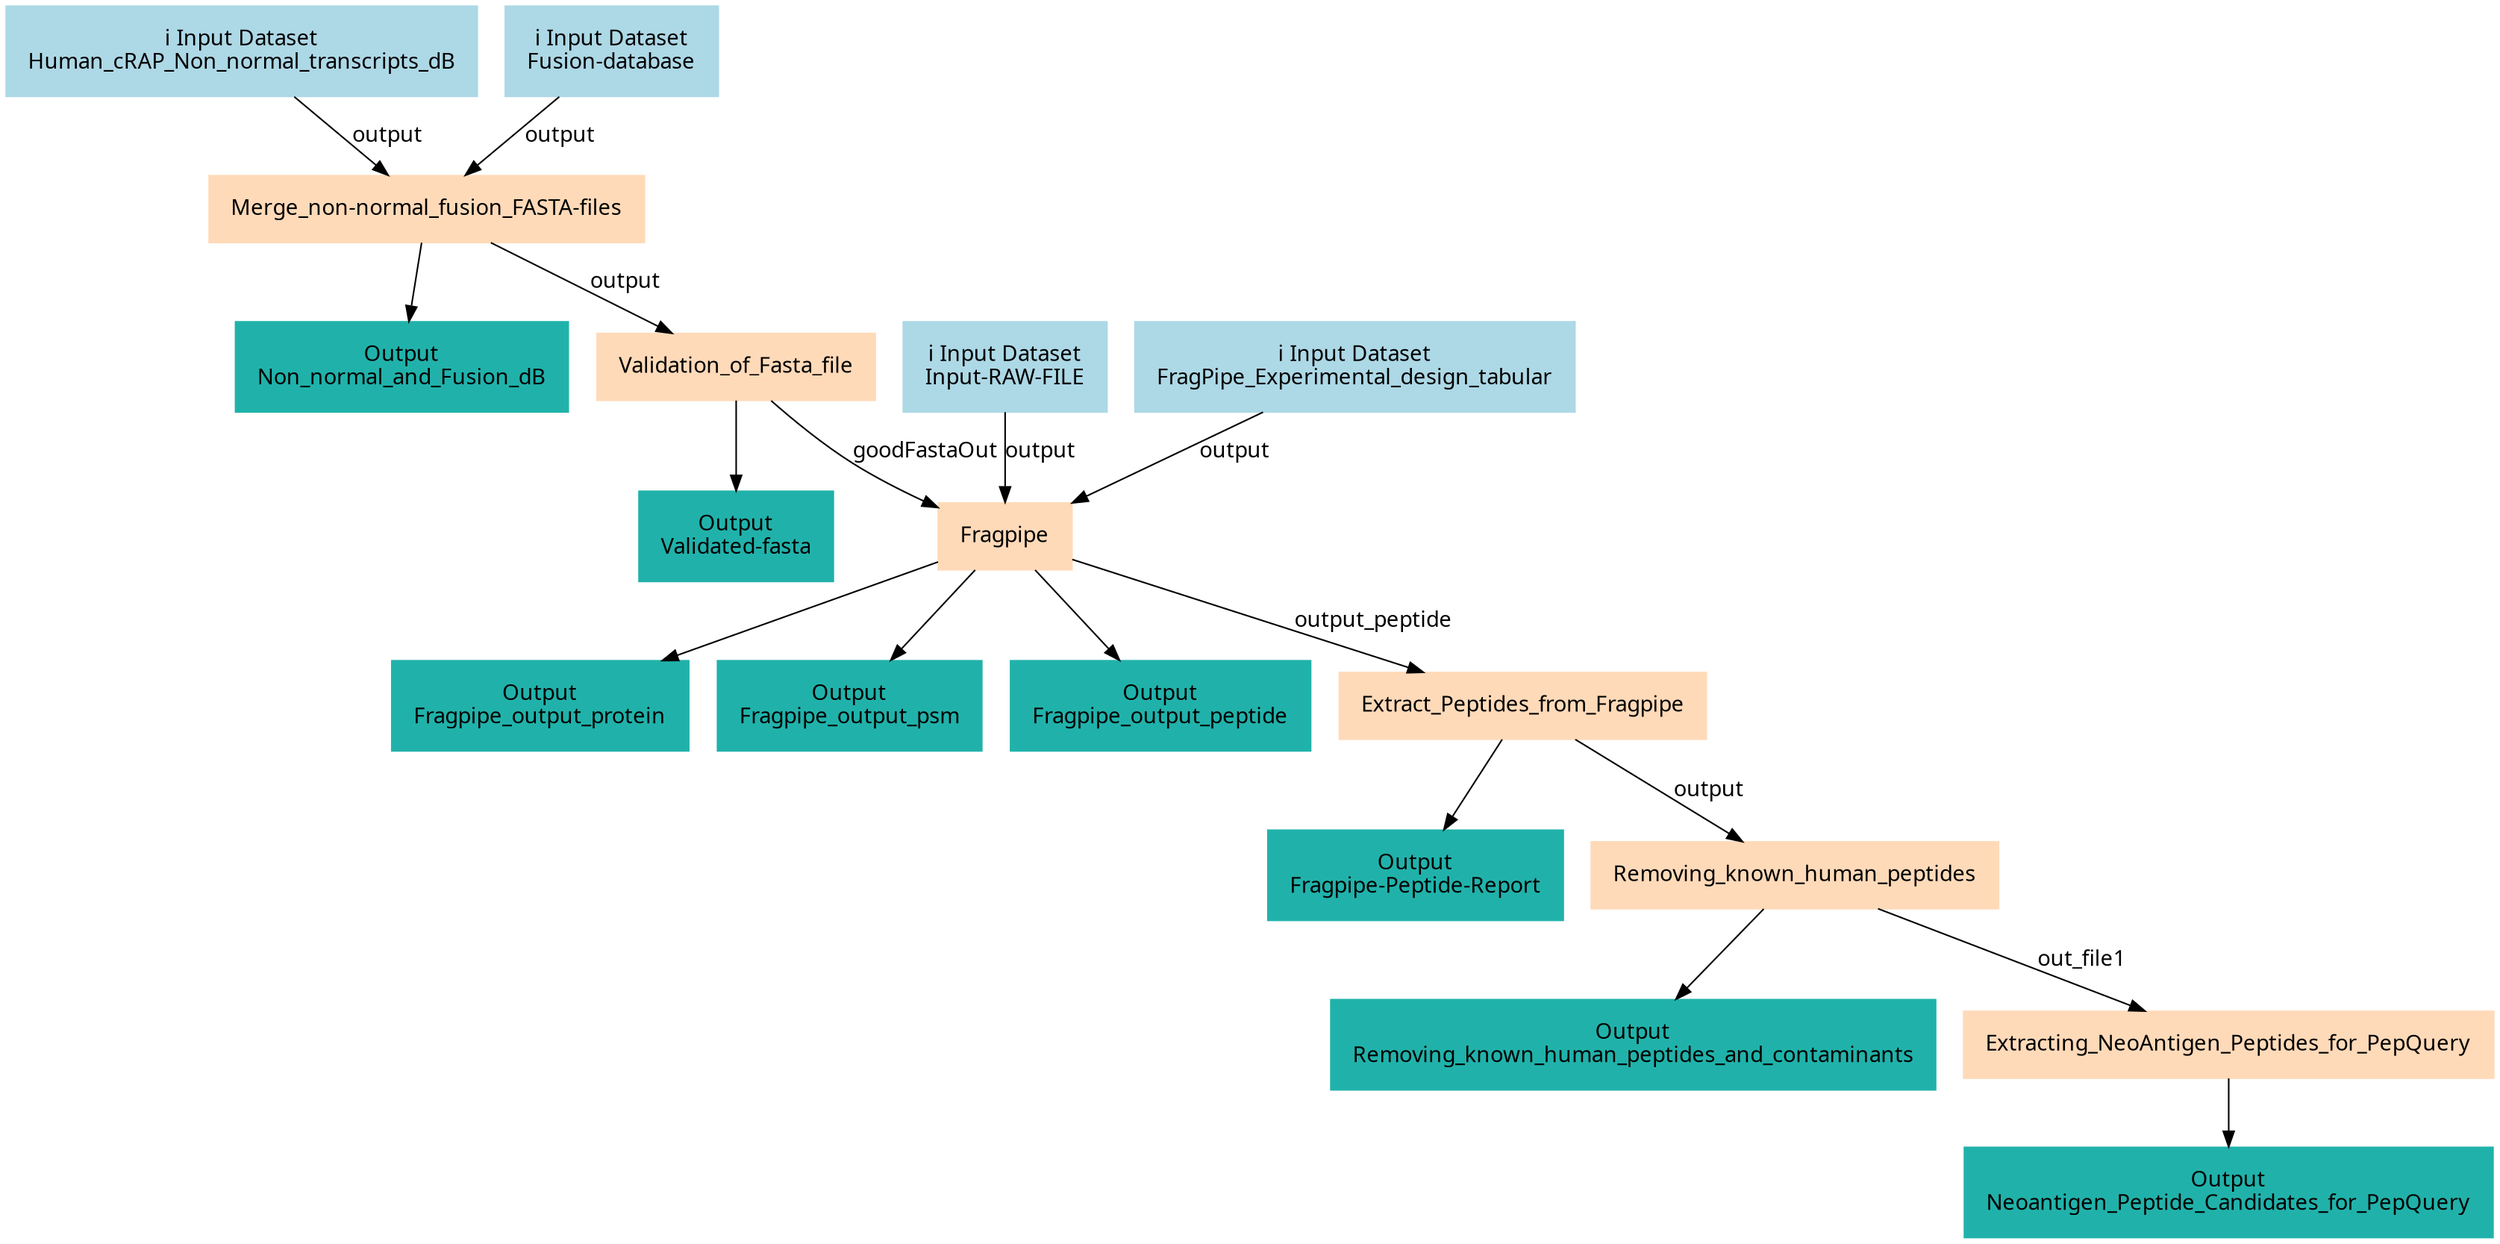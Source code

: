 digraph main {
  node [fontname="Atkinson Hyperlegible", shape=box, color=white,style=filled,color=peachpuff,margin="0.2,0.2"];
  edge [fontname="Atkinson Hyperlegible"];
  0[color=lightblue,label="ℹ️ Input Dataset\nHuman_cRAP_Non_normal_transcripts_dB"]
  1[color=lightblue,label="ℹ️ Input Dataset\nFusion-database"]
  2[color=lightblue,label="ℹ️ Input Dataset\nInput-RAW-FILE"]
  3[color=lightblue,label="ℹ️ Input Dataset\nFragPipe_Experimental_design_tabular"]
  4[label="Merge_non-normal_fusion_FASTA-files"]
  0 -> 4 [label="output"]
  1 -> 4 [label="output"]
  k19df6de464404693b893139213d4e07e[color=lightseagreen,label="Output\nNon_normal_and_Fusion_dB"]
  4 -> k19df6de464404693b893139213d4e07e
  5[label="Validation_of_Fasta_file"]
  4 -> 5 [label="output"]
  kefefe5f37bb942fea39bb220fcaf1add[color=lightseagreen,label="Output\nValidated-fasta"]
  5 -> kefefe5f37bb942fea39bb220fcaf1add
  6[label="Fragpipe"]
  5 -> 6 [label="goodFastaOut"]
  2 -> 6 [label="output"]
  3 -> 6 [label="output"]
  k6e4e993f8d694008952891ea2699ab02[color=lightseagreen,label="Output\nFragpipe_output_protein"]
  6 -> k6e4e993f8d694008952891ea2699ab02
  kb1ac88a670fb4a0cbc52aa4f37019c8d[color=lightseagreen,label="Output\nFragpipe_output_psm"]
  6 -> kb1ac88a670fb4a0cbc52aa4f37019c8d
  k80182cb44a704a50a42f0de196f6e95b[color=lightseagreen,label="Output\nFragpipe_output_peptide"]
  6 -> k80182cb44a704a50a42f0de196f6e95b
  7[label="Extract_Peptides_from_Fragpipe"]
  6 -> 7 [label="output_peptide"]
  ka3548299ee6a4649a7410e934557daf3[color=lightseagreen,label="Output\nFragpipe-Peptide-Report"]
  7 -> ka3548299ee6a4649a7410e934557daf3
  8[label="Removing_known_human_peptides"]
  7 -> 8 [label="output"]
  k190bb3e533594ac39515055fe73926da[color=lightseagreen,label="Output\nRemoving_known_human_peptides_and_contaminants"]
  8 -> k190bb3e533594ac39515055fe73926da
  9[label="Extracting_NeoAntigen_Peptides_for_PepQuery"]
  8 -> 9 [label="out_file1"]
  k848d90aa2d7e4a96891857efa8705dc1[color=lightseagreen,label="Output\nNeoantigen_Peptide_Candidates_for_PepQuery"]
  9 -> k848d90aa2d7e4a96891857efa8705dc1
}
